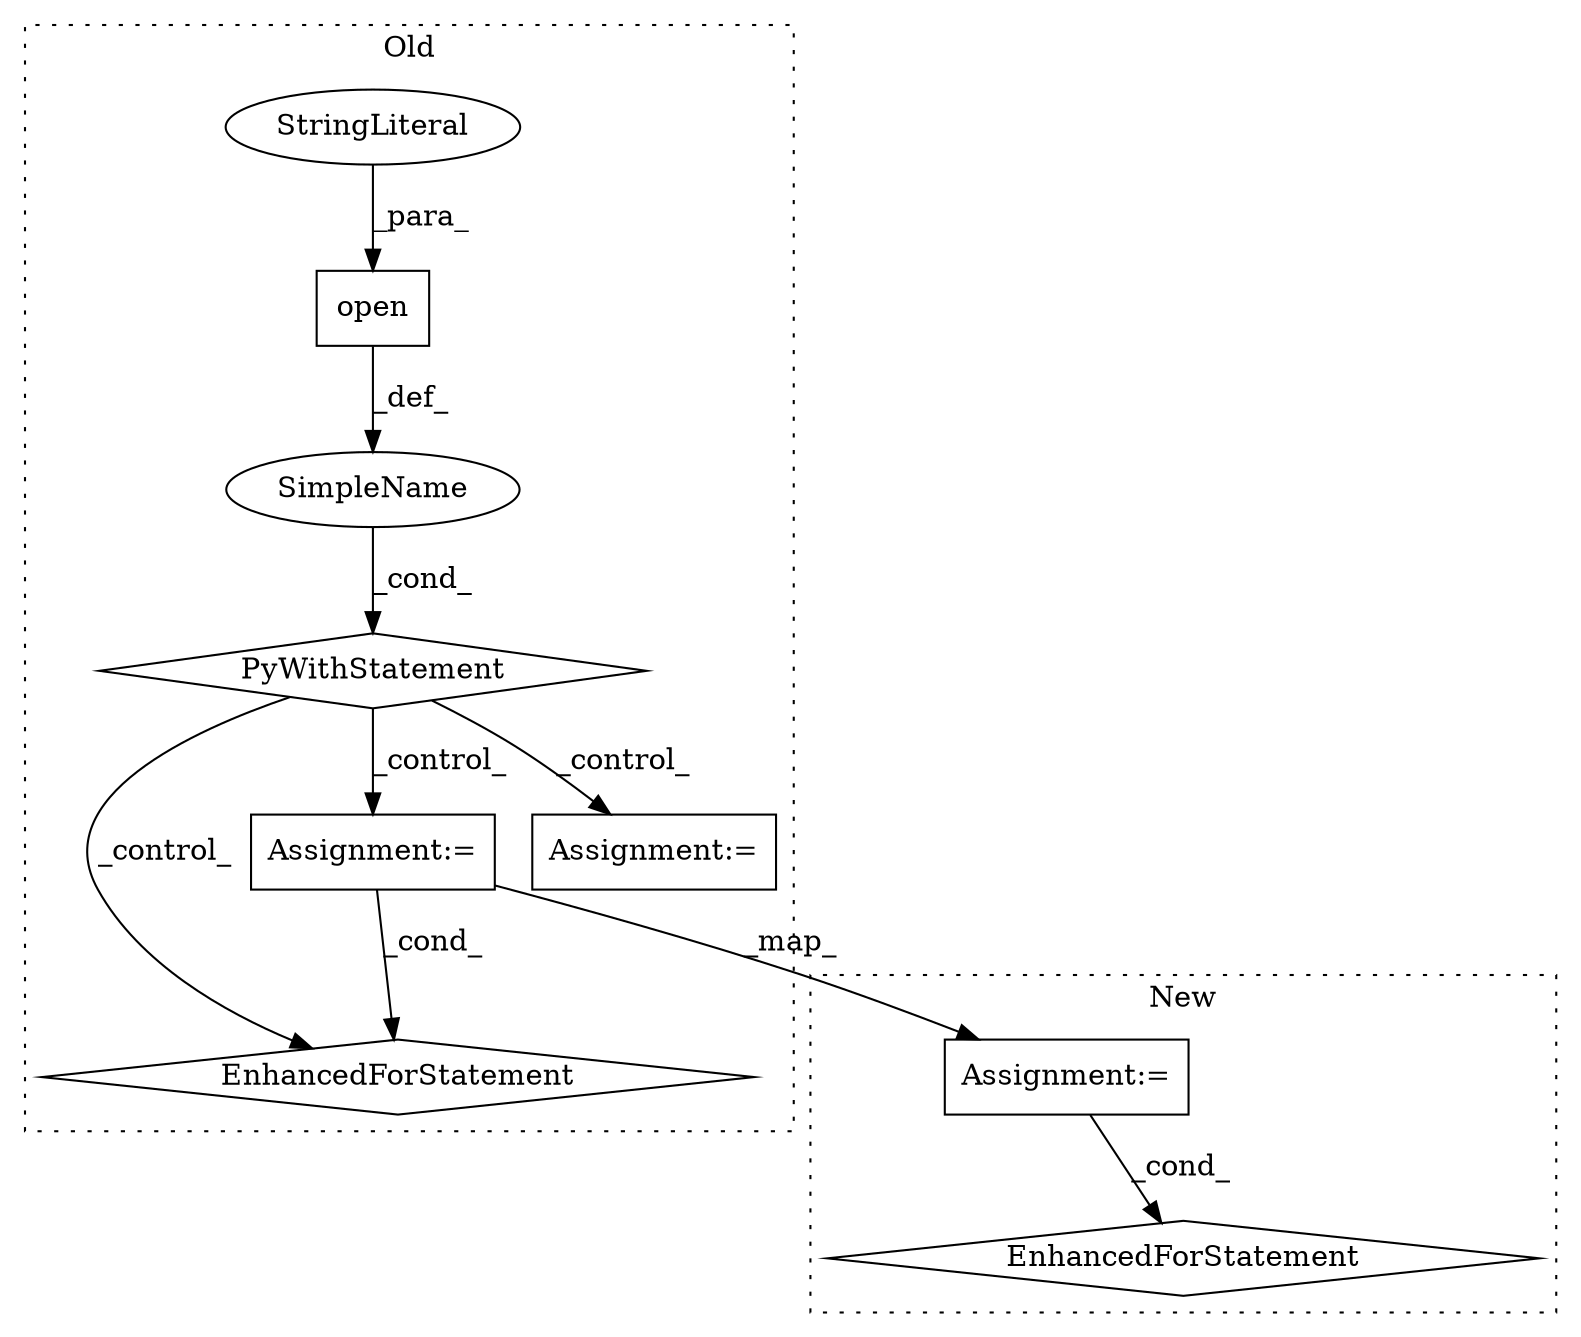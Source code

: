 digraph G {
subgraph cluster0 {
1 [label="open" a="32" s="3504,3523" l="5,1" shape="box"];
3 [label="StringLiteral" a="45" s="3520" l="3" shape="ellipse"];
4 [label="EnhancedForStatement" a="70" s="3549,3670" l="57,2" shape="diamond"];
5 [label="SimpleName" a="42" s="" l="" shape="ellipse"];
6 [label="PyWithStatement" a="104" s="3494,3524" l="10,2" shape="diamond"];
8 [label="Assignment:=" a="7" s="3549,3670" l="57,2" shape="box"];
9 [label="Assignment:=" a="7" s="3539" l="2" shape="box"];
label = "Old";
style="dotted";
}
subgraph cluster1 {
2 [label="EnhancedForStatement" a="70" s="2081,2192" l="53,2" shape="diamond"];
7 [label="Assignment:=" a="7" s="2081,2192" l="53,2" shape="box"];
label = "New";
style="dotted";
}
1 -> 5 [label="_def_"];
3 -> 1 [label="_para_"];
5 -> 6 [label="_cond_"];
6 -> 4 [label="_control_"];
6 -> 8 [label="_control_"];
6 -> 9 [label="_control_"];
7 -> 2 [label="_cond_"];
8 -> 4 [label="_cond_"];
8 -> 7 [label="_map_"];
}